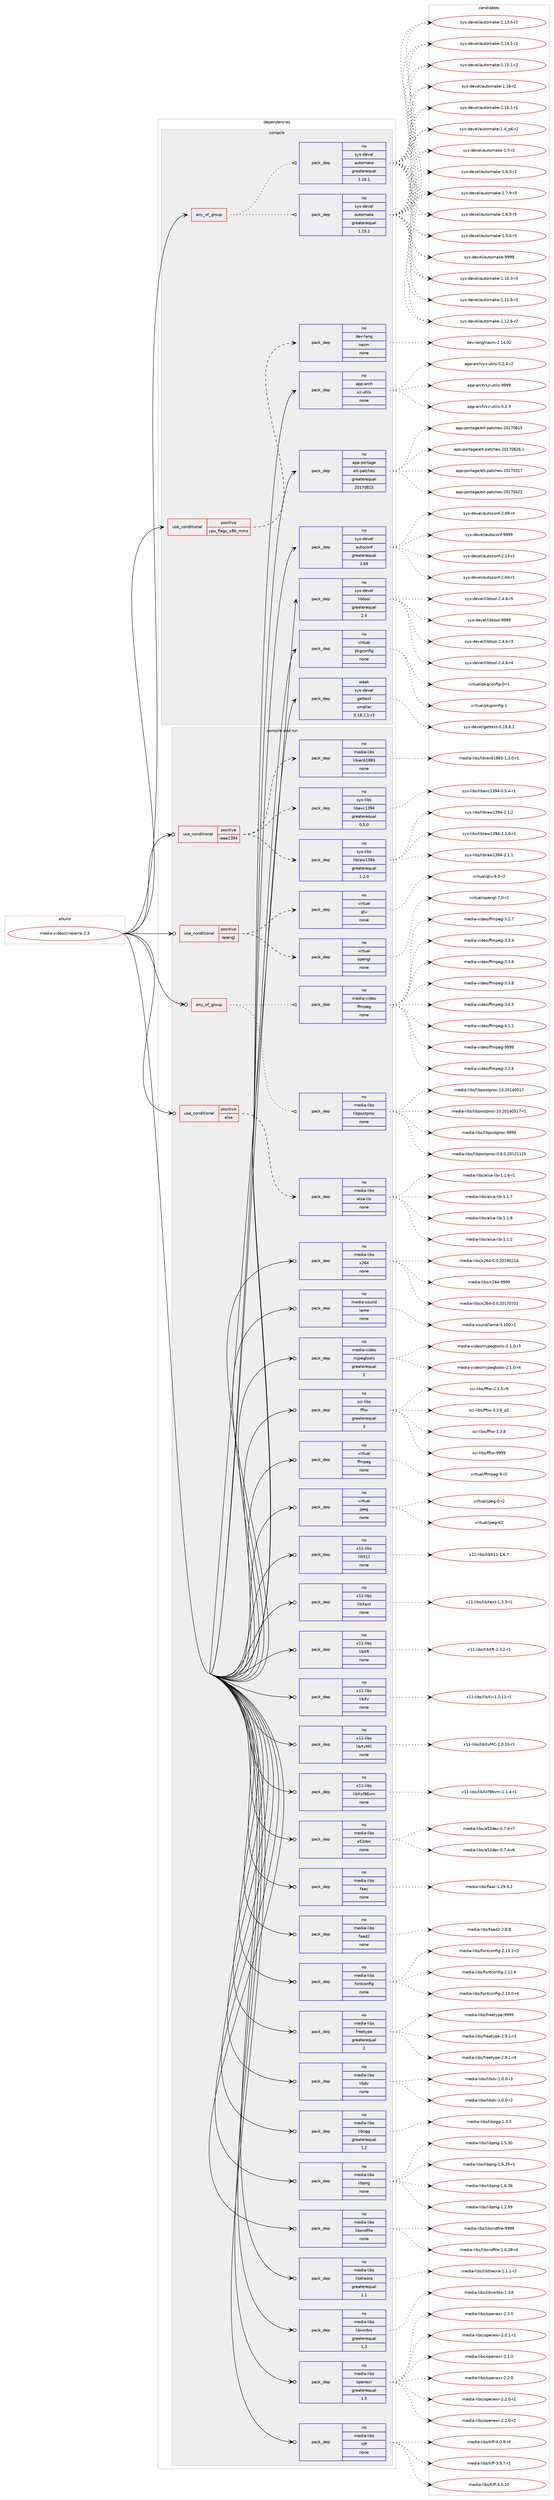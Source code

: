 digraph prolog {

# *************
# Graph options
# *************

newrank=true;
concentrate=true;
compound=true;
graph [rankdir=LR,fontname=Helvetica,fontsize=10,ranksep=1.5];#, ranksep=2.5, nodesep=0.2];
edge  [arrowhead=vee];
node  [fontname=Helvetica,fontsize=10];

# **********
# The ebuild
# **********

subgraph cluster_leftcol {
color=gray;
rank=same;
label=<<i>ebuild</i>>;
id [label="media-video/cinelerra-2.3", color=red, width=4, href="../media-video/cinelerra-2.3.svg"];
}

# ****************
# The dependencies
# ****************

subgraph cluster_midcol {
color=gray;
label=<<i>dependencies</i>>;
subgraph cluster_compile {
fillcolor="#eeeeee";
style=filled;
label=<<i>compile</i>>;
subgraph any25634 {
dependency1635213 [label=<<TABLE BORDER="0" CELLBORDER="1" CELLSPACING="0" CELLPADDING="4"><TR><TD CELLPADDING="10">any_of_group</TD></TR></TABLE>>, shape=none, color=red];subgraph pack1169386 {
dependency1635214 [label=<<TABLE BORDER="0" CELLBORDER="1" CELLSPACING="0" CELLPADDING="4" WIDTH="220"><TR><TD ROWSPAN="6" CELLPADDING="30">pack_dep</TD></TR><TR><TD WIDTH="110">no</TD></TR><TR><TD>sys-devel</TD></TR><TR><TD>automake</TD></TR><TR><TD>greaterequal</TD></TR><TR><TD>1.16.1</TD></TR></TABLE>>, shape=none, color=blue];
}
dependency1635213:e -> dependency1635214:w [weight=20,style="dotted",arrowhead="oinv"];
subgraph pack1169387 {
dependency1635215 [label=<<TABLE BORDER="0" CELLBORDER="1" CELLSPACING="0" CELLPADDING="4" WIDTH="220"><TR><TD ROWSPAN="6" CELLPADDING="30">pack_dep</TD></TR><TR><TD WIDTH="110">no</TD></TR><TR><TD>sys-devel</TD></TR><TR><TD>automake</TD></TR><TR><TD>greaterequal</TD></TR><TR><TD>1.15.1</TD></TR></TABLE>>, shape=none, color=blue];
}
dependency1635213:e -> dependency1635215:w [weight=20,style="dotted",arrowhead="oinv"];
}
id:e -> dependency1635213:w [weight=20,style="solid",arrowhead="vee"];
subgraph cond439423 {
dependency1635216 [label=<<TABLE BORDER="0" CELLBORDER="1" CELLSPACING="0" CELLPADDING="4"><TR><TD ROWSPAN="3" CELLPADDING="10">use_conditional</TD></TR><TR><TD>positive</TD></TR><TR><TD>cpu_flags_x86_mmx</TD></TR></TABLE>>, shape=none, color=red];
subgraph pack1169388 {
dependency1635217 [label=<<TABLE BORDER="0" CELLBORDER="1" CELLSPACING="0" CELLPADDING="4" WIDTH="220"><TR><TD ROWSPAN="6" CELLPADDING="30">pack_dep</TD></TR><TR><TD WIDTH="110">no</TD></TR><TR><TD>dev-lang</TD></TR><TR><TD>nasm</TD></TR><TR><TD>none</TD></TR><TR><TD></TD></TR></TABLE>>, shape=none, color=blue];
}
dependency1635216:e -> dependency1635217:w [weight=20,style="dashed",arrowhead="vee"];
}
id:e -> dependency1635216:w [weight=20,style="solid",arrowhead="vee"];
subgraph pack1169389 {
dependency1635218 [label=<<TABLE BORDER="0" CELLBORDER="1" CELLSPACING="0" CELLPADDING="4" WIDTH="220"><TR><TD ROWSPAN="6" CELLPADDING="30">pack_dep</TD></TR><TR><TD WIDTH="110">no</TD></TR><TR><TD>app-arch</TD></TR><TR><TD>xz-utils</TD></TR><TR><TD>none</TD></TR><TR><TD></TD></TR></TABLE>>, shape=none, color=blue];
}
id:e -> dependency1635218:w [weight=20,style="solid",arrowhead="vee"];
subgraph pack1169390 {
dependency1635219 [label=<<TABLE BORDER="0" CELLBORDER="1" CELLSPACING="0" CELLPADDING="4" WIDTH="220"><TR><TD ROWSPAN="6" CELLPADDING="30">pack_dep</TD></TR><TR><TD WIDTH="110">no</TD></TR><TR><TD>app-portage</TD></TR><TR><TD>elt-patches</TD></TR><TR><TD>greaterequal</TD></TR><TR><TD>20170815</TD></TR></TABLE>>, shape=none, color=blue];
}
id:e -> dependency1635219:w [weight=20,style="solid",arrowhead="vee"];
subgraph pack1169391 {
dependency1635220 [label=<<TABLE BORDER="0" CELLBORDER="1" CELLSPACING="0" CELLPADDING="4" WIDTH="220"><TR><TD ROWSPAN="6" CELLPADDING="30">pack_dep</TD></TR><TR><TD WIDTH="110">no</TD></TR><TR><TD>sys-devel</TD></TR><TR><TD>autoconf</TD></TR><TR><TD>greaterequal</TD></TR><TR><TD>2.69</TD></TR></TABLE>>, shape=none, color=blue];
}
id:e -> dependency1635220:w [weight=20,style="solid",arrowhead="vee"];
subgraph pack1169392 {
dependency1635221 [label=<<TABLE BORDER="0" CELLBORDER="1" CELLSPACING="0" CELLPADDING="4" WIDTH="220"><TR><TD ROWSPAN="6" CELLPADDING="30">pack_dep</TD></TR><TR><TD WIDTH="110">no</TD></TR><TR><TD>sys-devel</TD></TR><TR><TD>libtool</TD></TR><TR><TD>greaterequal</TD></TR><TR><TD>2.4</TD></TR></TABLE>>, shape=none, color=blue];
}
id:e -> dependency1635221:w [weight=20,style="solid",arrowhead="vee"];
subgraph pack1169393 {
dependency1635222 [label=<<TABLE BORDER="0" CELLBORDER="1" CELLSPACING="0" CELLPADDING="4" WIDTH="220"><TR><TD ROWSPAN="6" CELLPADDING="30">pack_dep</TD></TR><TR><TD WIDTH="110">no</TD></TR><TR><TD>virtual</TD></TR><TR><TD>pkgconfig</TD></TR><TR><TD>none</TD></TR><TR><TD></TD></TR></TABLE>>, shape=none, color=blue];
}
id:e -> dependency1635222:w [weight=20,style="solid",arrowhead="vee"];
subgraph pack1169394 {
dependency1635223 [label=<<TABLE BORDER="0" CELLBORDER="1" CELLSPACING="0" CELLPADDING="4" WIDTH="220"><TR><TD ROWSPAN="6" CELLPADDING="30">pack_dep</TD></TR><TR><TD WIDTH="110">weak</TD></TR><TR><TD>sys-devel</TD></TR><TR><TD>gettext</TD></TR><TR><TD>smaller</TD></TR><TR><TD>0.18.1.1-r3</TD></TR></TABLE>>, shape=none, color=blue];
}
id:e -> dependency1635223:w [weight=20,style="solid",arrowhead="vee"];
}
subgraph cluster_compileandrun {
fillcolor="#eeeeee";
style=filled;
label=<<i>compile and run</i>>;
subgraph any25635 {
dependency1635224 [label=<<TABLE BORDER="0" CELLBORDER="1" CELLSPACING="0" CELLPADDING="4"><TR><TD CELLPADDING="10">any_of_group</TD></TR></TABLE>>, shape=none, color=red];subgraph pack1169395 {
dependency1635225 [label=<<TABLE BORDER="0" CELLBORDER="1" CELLSPACING="0" CELLPADDING="4" WIDTH="220"><TR><TD ROWSPAN="6" CELLPADDING="30">pack_dep</TD></TR><TR><TD WIDTH="110">no</TD></TR><TR><TD>media-video</TD></TR><TR><TD>ffmpeg</TD></TR><TR><TD>none</TD></TR><TR><TD></TD></TR></TABLE>>, shape=none, color=blue];
}
dependency1635224:e -> dependency1635225:w [weight=20,style="dotted",arrowhead="oinv"];
subgraph pack1169396 {
dependency1635226 [label=<<TABLE BORDER="0" CELLBORDER="1" CELLSPACING="0" CELLPADDING="4" WIDTH="220"><TR><TD ROWSPAN="6" CELLPADDING="30">pack_dep</TD></TR><TR><TD WIDTH="110">no</TD></TR><TR><TD>media-libs</TD></TR><TR><TD>libpostproc</TD></TR><TR><TD>none</TD></TR><TR><TD></TD></TR></TABLE>>, shape=none, color=blue];
}
dependency1635224:e -> dependency1635226:w [weight=20,style="dotted",arrowhead="oinv"];
}
id:e -> dependency1635224:w [weight=20,style="solid",arrowhead="odotvee"];
subgraph cond439424 {
dependency1635227 [label=<<TABLE BORDER="0" CELLBORDER="1" CELLSPACING="0" CELLPADDING="4"><TR><TD ROWSPAN="3" CELLPADDING="10">use_conditional</TD></TR><TR><TD>positive</TD></TR><TR><TD>alsa</TD></TR></TABLE>>, shape=none, color=red];
subgraph pack1169397 {
dependency1635228 [label=<<TABLE BORDER="0" CELLBORDER="1" CELLSPACING="0" CELLPADDING="4" WIDTH="220"><TR><TD ROWSPAN="6" CELLPADDING="30">pack_dep</TD></TR><TR><TD WIDTH="110">no</TD></TR><TR><TD>media-libs</TD></TR><TR><TD>alsa-lib</TD></TR><TR><TD>none</TD></TR><TR><TD></TD></TR></TABLE>>, shape=none, color=blue];
}
dependency1635227:e -> dependency1635228:w [weight=20,style="dashed",arrowhead="vee"];
}
id:e -> dependency1635227:w [weight=20,style="solid",arrowhead="odotvee"];
subgraph cond439425 {
dependency1635229 [label=<<TABLE BORDER="0" CELLBORDER="1" CELLSPACING="0" CELLPADDING="4"><TR><TD ROWSPAN="3" CELLPADDING="10">use_conditional</TD></TR><TR><TD>positive</TD></TR><TR><TD>ieee1394</TD></TR></TABLE>>, shape=none, color=red];
subgraph pack1169398 {
dependency1635230 [label=<<TABLE BORDER="0" CELLBORDER="1" CELLSPACING="0" CELLPADDING="4" WIDTH="220"><TR><TD ROWSPAN="6" CELLPADDING="30">pack_dep</TD></TR><TR><TD WIDTH="110">no</TD></TR><TR><TD>media-libs</TD></TR><TR><TD>libiec61883</TD></TR><TR><TD>none</TD></TR><TR><TD></TD></TR></TABLE>>, shape=none, color=blue];
}
dependency1635229:e -> dependency1635230:w [weight=20,style="dashed",arrowhead="vee"];
subgraph pack1169399 {
dependency1635231 [label=<<TABLE BORDER="0" CELLBORDER="1" CELLSPACING="0" CELLPADDING="4" WIDTH="220"><TR><TD ROWSPAN="6" CELLPADDING="30">pack_dep</TD></TR><TR><TD WIDTH="110">no</TD></TR><TR><TD>sys-libs</TD></TR><TR><TD>libraw1394</TD></TR><TR><TD>greaterequal</TD></TR><TR><TD>1.2.0</TD></TR></TABLE>>, shape=none, color=blue];
}
dependency1635229:e -> dependency1635231:w [weight=20,style="dashed",arrowhead="vee"];
subgraph pack1169400 {
dependency1635232 [label=<<TABLE BORDER="0" CELLBORDER="1" CELLSPACING="0" CELLPADDING="4" WIDTH="220"><TR><TD ROWSPAN="6" CELLPADDING="30">pack_dep</TD></TR><TR><TD WIDTH="110">no</TD></TR><TR><TD>sys-libs</TD></TR><TR><TD>libavc1394</TD></TR><TR><TD>greaterequal</TD></TR><TR><TD>0.5.0</TD></TR></TABLE>>, shape=none, color=blue];
}
dependency1635229:e -> dependency1635232:w [weight=20,style="dashed",arrowhead="vee"];
}
id:e -> dependency1635229:w [weight=20,style="solid",arrowhead="odotvee"];
subgraph cond439426 {
dependency1635233 [label=<<TABLE BORDER="0" CELLBORDER="1" CELLSPACING="0" CELLPADDING="4"><TR><TD ROWSPAN="3" CELLPADDING="10">use_conditional</TD></TR><TR><TD>positive</TD></TR><TR><TD>opengl</TD></TR></TABLE>>, shape=none, color=red];
subgraph pack1169401 {
dependency1635234 [label=<<TABLE BORDER="0" CELLBORDER="1" CELLSPACING="0" CELLPADDING="4" WIDTH="220"><TR><TD ROWSPAN="6" CELLPADDING="30">pack_dep</TD></TR><TR><TD WIDTH="110">no</TD></TR><TR><TD>virtual</TD></TR><TR><TD>glu</TD></TR><TR><TD>none</TD></TR><TR><TD></TD></TR></TABLE>>, shape=none, color=blue];
}
dependency1635233:e -> dependency1635234:w [weight=20,style="dashed",arrowhead="vee"];
subgraph pack1169402 {
dependency1635235 [label=<<TABLE BORDER="0" CELLBORDER="1" CELLSPACING="0" CELLPADDING="4" WIDTH="220"><TR><TD ROWSPAN="6" CELLPADDING="30">pack_dep</TD></TR><TR><TD WIDTH="110">no</TD></TR><TR><TD>virtual</TD></TR><TR><TD>opengl</TD></TR><TR><TD>none</TD></TR><TR><TD></TD></TR></TABLE>>, shape=none, color=blue];
}
dependency1635233:e -> dependency1635235:w [weight=20,style="dashed",arrowhead="vee"];
}
id:e -> dependency1635233:w [weight=20,style="solid",arrowhead="odotvee"];
subgraph pack1169403 {
dependency1635236 [label=<<TABLE BORDER="0" CELLBORDER="1" CELLSPACING="0" CELLPADDING="4" WIDTH="220"><TR><TD ROWSPAN="6" CELLPADDING="30">pack_dep</TD></TR><TR><TD WIDTH="110">no</TD></TR><TR><TD>media-libs</TD></TR><TR><TD>a52dec</TD></TR><TR><TD>none</TD></TR><TR><TD></TD></TR></TABLE>>, shape=none, color=blue];
}
id:e -> dependency1635236:w [weight=20,style="solid",arrowhead="odotvee"];
subgraph pack1169404 {
dependency1635237 [label=<<TABLE BORDER="0" CELLBORDER="1" CELLSPACING="0" CELLPADDING="4" WIDTH="220"><TR><TD ROWSPAN="6" CELLPADDING="30">pack_dep</TD></TR><TR><TD WIDTH="110">no</TD></TR><TR><TD>media-libs</TD></TR><TR><TD>faac</TD></TR><TR><TD>none</TD></TR><TR><TD></TD></TR></TABLE>>, shape=none, color=blue];
}
id:e -> dependency1635237:w [weight=20,style="solid",arrowhead="odotvee"];
subgraph pack1169405 {
dependency1635238 [label=<<TABLE BORDER="0" CELLBORDER="1" CELLSPACING="0" CELLPADDING="4" WIDTH="220"><TR><TD ROWSPAN="6" CELLPADDING="30">pack_dep</TD></TR><TR><TD WIDTH="110">no</TD></TR><TR><TD>media-libs</TD></TR><TR><TD>faad2</TD></TR><TR><TD>none</TD></TR><TR><TD></TD></TR></TABLE>>, shape=none, color=blue];
}
id:e -> dependency1635238:w [weight=20,style="solid",arrowhead="odotvee"];
subgraph pack1169406 {
dependency1635239 [label=<<TABLE BORDER="0" CELLBORDER="1" CELLSPACING="0" CELLPADDING="4" WIDTH="220"><TR><TD ROWSPAN="6" CELLPADDING="30">pack_dep</TD></TR><TR><TD WIDTH="110">no</TD></TR><TR><TD>media-libs</TD></TR><TR><TD>fontconfig</TD></TR><TR><TD>none</TD></TR><TR><TD></TD></TR></TABLE>>, shape=none, color=blue];
}
id:e -> dependency1635239:w [weight=20,style="solid",arrowhead="odotvee"];
subgraph pack1169407 {
dependency1635240 [label=<<TABLE BORDER="0" CELLBORDER="1" CELLSPACING="0" CELLPADDING="4" WIDTH="220"><TR><TD ROWSPAN="6" CELLPADDING="30">pack_dep</TD></TR><TR><TD WIDTH="110">no</TD></TR><TR><TD>media-libs</TD></TR><TR><TD>freetype</TD></TR><TR><TD>greaterequal</TD></TR><TR><TD>2</TD></TR></TABLE>>, shape=none, color=blue];
}
id:e -> dependency1635240:w [weight=20,style="solid",arrowhead="odotvee"];
subgraph pack1169408 {
dependency1635241 [label=<<TABLE BORDER="0" CELLBORDER="1" CELLSPACING="0" CELLPADDING="4" WIDTH="220"><TR><TD ROWSPAN="6" CELLPADDING="30">pack_dep</TD></TR><TR><TD WIDTH="110">no</TD></TR><TR><TD>media-libs</TD></TR><TR><TD>libdv</TD></TR><TR><TD>none</TD></TR><TR><TD></TD></TR></TABLE>>, shape=none, color=blue];
}
id:e -> dependency1635241:w [weight=20,style="solid",arrowhead="odotvee"];
subgraph pack1169409 {
dependency1635242 [label=<<TABLE BORDER="0" CELLBORDER="1" CELLSPACING="0" CELLPADDING="4" WIDTH="220"><TR><TD ROWSPAN="6" CELLPADDING="30">pack_dep</TD></TR><TR><TD WIDTH="110">no</TD></TR><TR><TD>media-libs</TD></TR><TR><TD>libogg</TD></TR><TR><TD>greaterequal</TD></TR><TR><TD>1.2</TD></TR></TABLE>>, shape=none, color=blue];
}
id:e -> dependency1635242:w [weight=20,style="solid",arrowhead="odotvee"];
subgraph pack1169410 {
dependency1635243 [label=<<TABLE BORDER="0" CELLBORDER="1" CELLSPACING="0" CELLPADDING="4" WIDTH="220"><TR><TD ROWSPAN="6" CELLPADDING="30">pack_dep</TD></TR><TR><TD WIDTH="110">no</TD></TR><TR><TD>media-libs</TD></TR><TR><TD>libpng</TD></TR><TR><TD>none</TD></TR><TR><TD></TD></TR></TABLE>>, shape=none, color=blue];
}
id:e -> dependency1635243:w [weight=20,style="solid",arrowhead="odotvee"];
subgraph pack1169411 {
dependency1635244 [label=<<TABLE BORDER="0" CELLBORDER="1" CELLSPACING="0" CELLPADDING="4" WIDTH="220"><TR><TD ROWSPAN="6" CELLPADDING="30">pack_dep</TD></TR><TR><TD WIDTH="110">no</TD></TR><TR><TD>media-libs</TD></TR><TR><TD>libsndfile</TD></TR><TR><TD>none</TD></TR><TR><TD></TD></TR></TABLE>>, shape=none, color=blue];
}
id:e -> dependency1635244:w [weight=20,style="solid",arrowhead="odotvee"];
subgraph pack1169412 {
dependency1635245 [label=<<TABLE BORDER="0" CELLBORDER="1" CELLSPACING="0" CELLPADDING="4" WIDTH="220"><TR><TD ROWSPAN="6" CELLPADDING="30">pack_dep</TD></TR><TR><TD WIDTH="110">no</TD></TR><TR><TD>media-libs</TD></TR><TR><TD>libtheora</TD></TR><TR><TD>greaterequal</TD></TR><TR><TD>1.1</TD></TR></TABLE>>, shape=none, color=blue];
}
id:e -> dependency1635245:w [weight=20,style="solid",arrowhead="odotvee"];
subgraph pack1169413 {
dependency1635246 [label=<<TABLE BORDER="0" CELLBORDER="1" CELLSPACING="0" CELLPADDING="4" WIDTH="220"><TR><TD ROWSPAN="6" CELLPADDING="30">pack_dep</TD></TR><TR><TD WIDTH="110">no</TD></TR><TR><TD>media-libs</TD></TR><TR><TD>libvorbis</TD></TR><TR><TD>greaterequal</TD></TR><TR><TD>1.3</TD></TR></TABLE>>, shape=none, color=blue];
}
id:e -> dependency1635246:w [weight=20,style="solid",arrowhead="odotvee"];
subgraph pack1169414 {
dependency1635247 [label=<<TABLE BORDER="0" CELLBORDER="1" CELLSPACING="0" CELLPADDING="4" WIDTH="220"><TR><TD ROWSPAN="6" CELLPADDING="30">pack_dep</TD></TR><TR><TD WIDTH="110">no</TD></TR><TR><TD>media-libs</TD></TR><TR><TD>openexr</TD></TR><TR><TD>greaterequal</TD></TR><TR><TD>1.5</TD></TR></TABLE>>, shape=none, color=blue];
}
id:e -> dependency1635247:w [weight=20,style="solid",arrowhead="odotvee"];
subgraph pack1169415 {
dependency1635248 [label=<<TABLE BORDER="0" CELLBORDER="1" CELLSPACING="0" CELLPADDING="4" WIDTH="220"><TR><TD ROWSPAN="6" CELLPADDING="30">pack_dep</TD></TR><TR><TD WIDTH="110">no</TD></TR><TR><TD>media-libs</TD></TR><TR><TD>tiff</TD></TR><TR><TD>none</TD></TR><TR><TD></TD></TR></TABLE>>, shape=none, color=blue];
}
id:e -> dependency1635248:w [weight=20,style="solid",arrowhead="odotvee"];
subgraph pack1169416 {
dependency1635249 [label=<<TABLE BORDER="0" CELLBORDER="1" CELLSPACING="0" CELLPADDING="4" WIDTH="220"><TR><TD ROWSPAN="6" CELLPADDING="30">pack_dep</TD></TR><TR><TD WIDTH="110">no</TD></TR><TR><TD>media-libs</TD></TR><TR><TD>x264</TD></TR><TR><TD>none</TD></TR><TR><TD></TD></TR></TABLE>>, shape=none, color=blue];
}
id:e -> dependency1635249:w [weight=20,style="solid",arrowhead="odotvee"];
subgraph pack1169417 {
dependency1635250 [label=<<TABLE BORDER="0" CELLBORDER="1" CELLSPACING="0" CELLPADDING="4" WIDTH="220"><TR><TD ROWSPAN="6" CELLPADDING="30">pack_dep</TD></TR><TR><TD WIDTH="110">no</TD></TR><TR><TD>media-sound</TD></TR><TR><TD>lame</TD></TR><TR><TD>none</TD></TR><TR><TD></TD></TR></TABLE>>, shape=none, color=blue];
}
id:e -> dependency1635250:w [weight=20,style="solid",arrowhead="odotvee"];
subgraph pack1169418 {
dependency1635251 [label=<<TABLE BORDER="0" CELLBORDER="1" CELLSPACING="0" CELLPADDING="4" WIDTH="220"><TR><TD ROWSPAN="6" CELLPADDING="30">pack_dep</TD></TR><TR><TD WIDTH="110">no</TD></TR><TR><TD>media-video</TD></TR><TR><TD>mjpegtools</TD></TR><TR><TD>greaterequal</TD></TR><TR><TD>2</TD></TR></TABLE>>, shape=none, color=blue];
}
id:e -> dependency1635251:w [weight=20,style="solid",arrowhead="odotvee"];
subgraph pack1169419 {
dependency1635252 [label=<<TABLE BORDER="0" CELLBORDER="1" CELLSPACING="0" CELLPADDING="4" WIDTH="220"><TR><TD ROWSPAN="6" CELLPADDING="30">pack_dep</TD></TR><TR><TD WIDTH="110">no</TD></TR><TR><TD>sci-libs</TD></TR><TR><TD>fftw</TD></TR><TR><TD>greaterequal</TD></TR><TR><TD>3</TD></TR></TABLE>>, shape=none, color=blue];
}
id:e -> dependency1635252:w [weight=20,style="solid",arrowhead="odotvee"];
subgraph pack1169420 {
dependency1635253 [label=<<TABLE BORDER="0" CELLBORDER="1" CELLSPACING="0" CELLPADDING="4" WIDTH="220"><TR><TD ROWSPAN="6" CELLPADDING="30">pack_dep</TD></TR><TR><TD WIDTH="110">no</TD></TR><TR><TD>virtual</TD></TR><TR><TD>ffmpeg</TD></TR><TR><TD>none</TD></TR><TR><TD></TD></TR></TABLE>>, shape=none, color=blue];
}
id:e -> dependency1635253:w [weight=20,style="solid",arrowhead="odotvee"];
subgraph pack1169421 {
dependency1635254 [label=<<TABLE BORDER="0" CELLBORDER="1" CELLSPACING="0" CELLPADDING="4" WIDTH="220"><TR><TD ROWSPAN="6" CELLPADDING="30">pack_dep</TD></TR><TR><TD WIDTH="110">no</TD></TR><TR><TD>virtual</TD></TR><TR><TD>jpeg</TD></TR><TR><TD>none</TD></TR><TR><TD></TD></TR></TABLE>>, shape=none, color=blue];
}
id:e -> dependency1635254:w [weight=20,style="solid",arrowhead="odotvee"];
subgraph pack1169422 {
dependency1635255 [label=<<TABLE BORDER="0" CELLBORDER="1" CELLSPACING="0" CELLPADDING="4" WIDTH="220"><TR><TD ROWSPAN="6" CELLPADDING="30">pack_dep</TD></TR><TR><TD WIDTH="110">no</TD></TR><TR><TD>x11-libs</TD></TR><TR><TD>libX11</TD></TR><TR><TD>none</TD></TR><TR><TD></TD></TR></TABLE>>, shape=none, color=blue];
}
id:e -> dependency1635255:w [weight=20,style="solid",arrowhead="odotvee"];
subgraph pack1169423 {
dependency1635256 [label=<<TABLE BORDER="0" CELLBORDER="1" CELLSPACING="0" CELLPADDING="4" WIDTH="220"><TR><TD ROWSPAN="6" CELLPADDING="30">pack_dep</TD></TR><TR><TD WIDTH="110">no</TD></TR><TR><TD>x11-libs</TD></TR><TR><TD>libXext</TD></TR><TR><TD>none</TD></TR><TR><TD></TD></TR></TABLE>>, shape=none, color=blue];
}
id:e -> dependency1635256:w [weight=20,style="solid",arrowhead="odotvee"];
subgraph pack1169424 {
dependency1635257 [label=<<TABLE BORDER="0" CELLBORDER="1" CELLSPACING="0" CELLPADDING="4" WIDTH="220"><TR><TD ROWSPAN="6" CELLPADDING="30">pack_dep</TD></TR><TR><TD WIDTH="110">no</TD></TR><TR><TD>x11-libs</TD></TR><TR><TD>libXft</TD></TR><TR><TD>none</TD></TR><TR><TD></TD></TR></TABLE>>, shape=none, color=blue];
}
id:e -> dependency1635257:w [weight=20,style="solid",arrowhead="odotvee"];
subgraph pack1169425 {
dependency1635258 [label=<<TABLE BORDER="0" CELLBORDER="1" CELLSPACING="0" CELLPADDING="4" WIDTH="220"><TR><TD ROWSPAN="6" CELLPADDING="30">pack_dep</TD></TR><TR><TD WIDTH="110">no</TD></TR><TR><TD>x11-libs</TD></TR><TR><TD>libXv</TD></TR><TR><TD>none</TD></TR><TR><TD></TD></TR></TABLE>>, shape=none, color=blue];
}
id:e -> dependency1635258:w [weight=20,style="solid",arrowhead="odotvee"];
subgraph pack1169426 {
dependency1635259 [label=<<TABLE BORDER="0" CELLBORDER="1" CELLSPACING="0" CELLPADDING="4" WIDTH="220"><TR><TD ROWSPAN="6" CELLPADDING="30">pack_dep</TD></TR><TR><TD WIDTH="110">no</TD></TR><TR><TD>x11-libs</TD></TR><TR><TD>libXvMC</TD></TR><TR><TD>none</TD></TR><TR><TD></TD></TR></TABLE>>, shape=none, color=blue];
}
id:e -> dependency1635259:w [weight=20,style="solid",arrowhead="odotvee"];
subgraph pack1169427 {
dependency1635260 [label=<<TABLE BORDER="0" CELLBORDER="1" CELLSPACING="0" CELLPADDING="4" WIDTH="220"><TR><TD ROWSPAN="6" CELLPADDING="30">pack_dep</TD></TR><TR><TD WIDTH="110">no</TD></TR><TR><TD>x11-libs</TD></TR><TR><TD>libXxf86vm</TD></TR><TR><TD>none</TD></TR><TR><TD></TD></TR></TABLE>>, shape=none, color=blue];
}
id:e -> dependency1635260:w [weight=20,style="solid",arrowhead="odotvee"];
}
subgraph cluster_run {
fillcolor="#eeeeee";
style=filled;
label=<<i>run</i>>;
}
}

# **************
# The candidates
# **************

subgraph cluster_choices {
rank=same;
color=gray;
label=<<i>candidates</i>>;

subgraph choice1169386 {
color=black;
nodesep=1;
choice11512111545100101118101108479711711611110997107101454946494846514511451 [label="sys-devel/automake-1.10.3-r3", color=red, width=4,href="../sys-devel/automake-1.10.3-r3.svg"];
choice11512111545100101118101108479711711611110997107101454946494946544511451 [label="sys-devel/automake-1.11.6-r3", color=red, width=4,href="../sys-devel/automake-1.11.6-r3.svg"];
choice11512111545100101118101108479711711611110997107101454946495046544511450 [label="sys-devel/automake-1.12.6-r2", color=red, width=4,href="../sys-devel/automake-1.12.6-r2.svg"];
choice11512111545100101118101108479711711611110997107101454946495146524511450 [label="sys-devel/automake-1.13.4-r2", color=red, width=4,href="../sys-devel/automake-1.13.4-r2.svg"];
choice11512111545100101118101108479711711611110997107101454946495246494511450 [label="sys-devel/automake-1.14.1-r2", color=red, width=4,href="../sys-devel/automake-1.14.1-r2.svg"];
choice11512111545100101118101108479711711611110997107101454946495346494511450 [label="sys-devel/automake-1.15.1-r2", color=red, width=4,href="../sys-devel/automake-1.15.1-r2.svg"];
choice1151211154510010111810110847971171161111099710710145494649544511450 [label="sys-devel/automake-1.16-r2", color=red, width=4,href="../sys-devel/automake-1.16-r2.svg"];
choice11512111545100101118101108479711711611110997107101454946495446494511449 [label="sys-devel/automake-1.16.1-r1", color=red, width=4,href="../sys-devel/automake-1.16.1-r1.svg"];
choice115121115451001011181011084797117116111109971071014549465295112544511450 [label="sys-devel/automake-1.4_p6-r2", color=red, width=4,href="../sys-devel/automake-1.4_p6-r2.svg"];
choice11512111545100101118101108479711711611110997107101454946534511450 [label="sys-devel/automake-1.5-r2", color=red, width=4,href="../sys-devel/automake-1.5-r2.svg"];
choice115121115451001011181011084797117116111109971071014549465446514511450 [label="sys-devel/automake-1.6.3-r2", color=red, width=4,href="../sys-devel/automake-1.6.3-r2.svg"];
choice115121115451001011181011084797117116111109971071014549465546574511451 [label="sys-devel/automake-1.7.9-r3", color=red, width=4,href="../sys-devel/automake-1.7.9-r3.svg"];
choice115121115451001011181011084797117116111109971071014549465646534511453 [label="sys-devel/automake-1.8.5-r5", color=red, width=4,href="../sys-devel/automake-1.8.5-r5.svg"];
choice115121115451001011181011084797117116111109971071014549465746544511453 [label="sys-devel/automake-1.9.6-r5", color=red, width=4,href="../sys-devel/automake-1.9.6-r5.svg"];
choice115121115451001011181011084797117116111109971071014557575757 [label="sys-devel/automake-9999", color=red, width=4,href="../sys-devel/automake-9999.svg"];
dependency1635214:e -> choice11512111545100101118101108479711711611110997107101454946494846514511451:w [style=dotted,weight="100"];
dependency1635214:e -> choice11512111545100101118101108479711711611110997107101454946494946544511451:w [style=dotted,weight="100"];
dependency1635214:e -> choice11512111545100101118101108479711711611110997107101454946495046544511450:w [style=dotted,weight="100"];
dependency1635214:e -> choice11512111545100101118101108479711711611110997107101454946495146524511450:w [style=dotted,weight="100"];
dependency1635214:e -> choice11512111545100101118101108479711711611110997107101454946495246494511450:w [style=dotted,weight="100"];
dependency1635214:e -> choice11512111545100101118101108479711711611110997107101454946495346494511450:w [style=dotted,weight="100"];
dependency1635214:e -> choice1151211154510010111810110847971171161111099710710145494649544511450:w [style=dotted,weight="100"];
dependency1635214:e -> choice11512111545100101118101108479711711611110997107101454946495446494511449:w [style=dotted,weight="100"];
dependency1635214:e -> choice115121115451001011181011084797117116111109971071014549465295112544511450:w [style=dotted,weight="100"];
dependency1635214:e -> choice11512111545100101118101108479711711611110997107101454946534511450:w [style=dotted,weight="100"];
dependency1635214:e -> choice115121115451001011181011084797117116111109971071014549465446514511450:w [style=dotted,weight="100"];
dependency1635214:e -> choice115121115451001011181011084797117116111109971071014549465546574511451:w [style=dotted,weight="100"];
dependency1635214:e -> choice115121115451001011181011084797117116111109971071014549465646534511453:w [style=dotted,weight="100"];
dependency1635214:e -> choice115121115451001011181011084797117116111109971071014549465746544511453:w [style=dotted,weight="100"];
dependency1635214:e -> choice115121115451001011181011084797117116111109971071014557575757:w [style=dotted,weight="100"];
}
subgraph choice1169387 {
color=black;
nodesep=1;
choice11512111545100101118101108479711711611110997107101454946494846514511451 [label="sys-devel/automake-1.10.3-r3", color=red, width=4,href="../sys-devel/automake-1.10.3-r3.svg"];
choice11512111545100101118101108479711711611110997107101454946494946544511451 [label="sys-devel/automake-1.11.6-r3", color=red, width=4,href="../sys-devel/automake-1.11.6-r3.svg"];
choice11512111545100101118101108479711711611110997107101454946495046544511450 [label="sys-devel/automake-1.12.6-r2", color=red, width=4,href="../sys-devel/automake-1.12.6-r2.svg"];
choice11512111545100101118101108479711711611110997107101454946495146524511450 [label="sys-devel/automake-1.13.4-r2", color=red, width=4,href="../sys-devel/automake-1.13.4-r2.svg"];
choice11512111545100101118101108479711711611110997107101454946495246494511450 [label="sys-devel/automake-1.14.1-r2", color=red, width=4,href="../sys-devel/automake-1.14.1-r2.svg"];
choice11512111545100101118101108479711711611110997107101454946495346494511450 [label="sys-devel/automake-1.15.1-r2", color=red, width=4,href="../sys-devel/automake-1.15.1-r2.svg"];
choice1151211154510010111810110847971171161111099710710145494649544511450 [label="sys-devel/automake-1.16-r2", color=red, width=4,href="../sys-devel/automake-1.16-r2.svg"];
choice11512111545100101118101108479711711611110997107101454946495446494511449 [label="sys-devel/automake-1.16.1-r1", color=red, width=4,href="../sys-devel/automake-1.16.1-r1.svg"];
choice115121115451001011181011084797117116111109971071014549465295112544511450 [label="sys-devel/automake-1.4_p6-r2", color=red, width=4,href="../sys-devel/automake-1.4_p6-r2.svg"];
choice11512111545100101118101108479711711611110997107101454946534511450 [label="sys-devel/automake-1.5-r2", color=red, width=4,href="../sys-devel/automake-1.5-r2.svg"];
choice115121115451001011181011084797117116111109971071014549465446514511450 [label="sys-devel/automake-1.6.3-r2", color=red, width=4,href="../sys-devel/automake-1.6.3-r2.svg"];
choice115121115451001011181011084797117116111109971071014549465546574511451 [label="sys-devel/automake-1.7.9-r3", color=red, width=4,href="../sys-devel/automake-1.7.9-r3.svg"];
choice115121115451001011181011084797117116111109971071014549465646534511453 [label="sys-devel/automake-1.8.5-r5", color=red, width=4,href="../sys-devel/automake-1.8.5-r5.svg"];
choice115121115451001011181011084797117116111109971071014549465746544511453 [label="sys-devel/automake-1.9.6-r5", color=red, width=4,href="../sys-devel/automake-1.9.6-r5.svg"];
choice115121115451001011181011084797117116111109971071014557575757 [label="sys-devel/automake-9999", color=red, width=4,href="../sys-devel/automake-9999.svg"];
dependency1635215:e -> choice11512111545100101118101108479711711611110997107101454946494846514511451:w [style=dotted,weight="100"];
dependency1635215:e -> choice11512111545100101118101108479711711611110997107101454946494946544511451:w [style=dotted,weight="100"];
dependency1635215:e -> choice11512111545100101118101108479711711611110997107101454946495046544511450:w [style=dotted,weight="100"];
dependency1635215:e -> choice11512111545100101118101108479711711611110997107101454946495146524511450:w [style=dotted,weight="100"];
dependency1635215:e -> choice11512111545100101118101108479711711611110997107101454946495246494511450:w [style=dotted,weight="100"];
dependency1635215:e -> choice11512111545100101118101108479711711611110997107101454946495346494511450:w [style=dotted,weight="100"];
dependency1635215:e -> choice1151211154510010111810110847971171161111099710710145494649544511450:w [style=dotted,weight="100"];
dependency1635215:e -> choice11512111545100101118101108479711711611110997107101454946495446494511449:w [style=dotted,weight="100"];
dependency1635215:e -> choice115121115451001011181011084797117116111109971071014549465295112544511450:w [style=dotted,weight="100"];
dependency1635215:e -> choice11512111545100101118101108479711711611110997107101454946534511450:w [style=dotted,weight="100"];
dependency1635215:e -> choice115121115451001011181011084797117116111109971071014549465446514511450:w [style=dotted,weight="100"];
dependency1635215:e -> choice115121115451001011181011084797117116111109971071014549465546574511451:w [style=dotted,weight="100"];
dependency1635215:e -> choice115121115451001011181011084797117116111109971071014549465646534511453:w [style=dotted,weight="100"];
dependency1635215:e -> choice115121115451001011181011084797117116111109971071014549465746544511453:w [style=dotted,weight="100"];
dependency1635215:e -> choice115121115451001011181011084797117116111109971071014557575757:w [style=dotted,weight="100"];
}
subgraph choice1169388 {
color=black;
nodesep=1;
choice100101118451089711010347110971151094550464952464850 [label="dev-lang/nasm-2.14.02", color=red, width=4,href="../dev-lang/nasm-2.14.02.svg"];
dependency1635217:e -> choice100101118451089711010347110971151094550464952464850:w [style=dotted,weight="100"];
}
subgraph choice1169389 {
color=black;
nodesep=1;
choice971121124597114991044712012245117116105108115455346504651 [label="app-arch/xz-utils-5.2.3", color=red, width=4,href="../app-arch/xz-utils-5.2.3.svg"];
choice9711211245971149910447120122451171161051081154553465046524511450 [label="app-arch/xz-utils-5.2.4-r2", color=red, width=4,href="../app-arch/xz-utils-5.2.4-r2.svg"];
choice9711211245971149910447120122451171161051081154557575757 [label="app-arch/xz-utils-9999", color=red, width=4,href="../app-arch/xz-utils-9999.svg"];
dependency1635218:e -> choice971121124597114991044712012245117116105108115455346504651:w [style=dotted,weight="100"];
dependency1635218:e -> choice9711211245971149910447120122451171161051081154553465046524511450:w [style=dotted,weight="100"];
dependency1635218:e -> choice9711211245971149910447120122451171161051081154557575757:w [style=dotted,weight="100"];
}
subgraph choice1169390 {
color=black;
nodesep=1;
choice97112112451121111141169710310147101108116451129711699104101115455048495548514955 [label="app-portage/elt-patches-20170317", color=red, width=4,href="../app-portage/elt-patches-20170317.svg"];
choice97112112451121111141169710310147101108116451129711699104101115455048495548525050 [label="app-portage/elt-patches-20170422", color=red, width=4,href="../app-portage/elt-patches-20170422.svg"];
choice97112112451121111141169710310147101108116451129711699104101115455048495548564953 [label="app-portage/elt-patches-20170815", color=red, width=4,href="../app-portage/elt-patches-20170815.svg"];
choice971121124511211111411697103101471011081164511297116991041011154550484955485650544649 [label="app-portage/elt-patches-20170826.1", color=red, width=4,href="../app-portage/elt-patches-20170826.1.svg"];
dependency1635219:e -> choice97112112451121111141169710310147101108116451129711699104101115455048495548514955:w [style=dotted,weight="100"];
dependency1635219:e -> choice97112112451121111141169710310147101108116451129711699104101115455048495548525050:w [style=dotted,weight="100"];
dependency1635219:e -> choice97112112451121111141169710310147101108116451129711699104101115455048495548564953:w [style=dotted,weight="100"];
dependency1635219:e -> choice971121124511211111411697103101471011081164511297116991041011154550484955485650544649:w [style=dotted,weight="100"];
}
subgraph choice1169391 {
color=black;
nodesep=1;
choice1151211154510010111810110847971171161119911111010245504649514511449 [label="sys-devel/autoconf-2.13-r1", color=red, width=4,href="../sys-devel/autoconf-2.13-r1.svg"];
choice1151211154510010111810110847971171161119911111010245504654524511449 [label="sys-devel/autoconf-2.64-r1", color=red, width=4,href="../sys-devel/autoconf-2.64-r1.svg"];
choice1151211154510010111810110847971171161119911111010245504654574511452 [label="sys-devel/autoconf-2.69-r4", color=red, width=4,href="../sys-devel/autoconf-2.69-r4.svg"];
choice115121115451001011181011084797117116111991111101024557575757 [label="sys-devel/autoconf-9999", color=red, width=4,href="../sys-devel/autoconf-9999.svg"];
dependency1635220:e -> choice1151211154510010111810110847971171161119911111010245504649514511449:w [style=dotted,weight="100"];
dependency1635220:e -> choice1151211154510010111810110847971171161119911111010245504654524511449:w [style=dotted,weight="100"];
dependency1635220:e -> choice1151211154510010111810110847971171161119911111010245504654574511452:w [style=dotted,weight="100"];
dependency1635220:e -> choice115121115451001011181011084797117116111991111101024557575757:w [style=dotted,weight="100"];
}
subgraph choice1169392 {
color=black;
nodesep=1;
choice1151211154510010111810110847108105981161111111084550465246544511451 [label="sys-devel/libtool-2.4.6-r3", color=red, width=4,href="../sys-devel/libtool-2.4.6-r3.svg"];
choice1151211154510010111810110847108105981161111111084550465246544511452 [label="sys-devel/libtool-2.4.6-r4", color=red, width=4,href="../sys-devel/libtool-2.4.6-r4.svg"];
choice1151211154510010111810110847108105981161111111084550465246544511453 [label="sys-devel/libtool-2.4.6-r5", color=red, width=4,href="../sys-devel/libtool-2.4.6-r5.svg"];
choice1151211154510010111810110847108105981161111111084557575757 [label="sys-devel/libtool-9999", color=red, width=4,href="../sys-devel/libtool-9999.svg"];
dependency1635221:e -> choice1151211154510010111810110847108105981161111111084550465246544511451:w [style=dotted,weight="100"];
dependency1635221:e -> choice1151211154510010111810110847108105981161111111084550465246544511452:w [style=dotted,weight="100"];
dependency1635221:e -> choice1151211154510010111810110847108105981161111111084550465246544511453:w [style=dotted,weight="100"];
dependency1635221:e -> choice1151211154510010111810110847108105981161111111084557575757:w [style=dotted,weight="100"];
}
subgraph choice1169393 {
color=black;
nodesep=1;
choice11810511411611797108471121071039911111010210510345484511449 [label="virtual/pkgconfig-0-r1", color=red, width=4,href="../virtual/pkgconfig-0-r1.svg"];
choice1181051141161179710847112107103991111101021051034549 [label="virtual/pkgconfig-1", color=red, width=4,href="../virtual/pkgconfig-1.svg"];
dependency1635222:e -> choice11810511411611797108471121071039911111010210510345484511449:w [style=dotted,weight="100"];
dependency1635222:e -> choice1181051141161179710847112107103991111101021051034549:w [style=dotted,weight="100"];
}
subgraph choice1169394 {
color=black;
nodesep=1;
choice1151211154510010111810110847103101116116101120116454846495746564649 [label="sys-devel/gettext-0.19.8.1", color=red, width=4,href="../sys-devel/gettext-0.19.8.1.svg"];
dependency1635223:e -> choice1151211154510010111810110847103101116116101120116454846495746564649:w [style=dotted,weight="100"];
}
subgraph choice1169395 {
color=black;
nodesep=1;
choice109101100105974511810510010111147102102109112101103455146504654 [label="media-video/ffmpeg-3.2.6", color=red, width=4,href="../media-video/ffmpeg-3.2.6.svg"];
choice109101100105974511810510010111147102102109112101103455146504655 [label="media-video/ffmpeg-3.2.7", color=red, width=4,href="../media-video/ffmpeg-3.2.7.svg"];
choice109101100105974511810510010111147102102109112101103455146514652 [label="media-video/ffmpeg-3.3.4", color=red, width=4,href="../media-video/ffmpeg-3.3.4.svg"];
choice109101100105974511810510010111147102102109112101103455146514654 [label="media-video/ffmpeg-3.3.6", color=red, width=4,href="../media-video/ffmpeg-3.3.6.svg"];
choice109101100105974511810510010111147102102109112101103455146514656 [label="media-video/ffmpeg-3.3.8", color=red, width=4,href="../media-video/ffmpeg-3.3.8.svg"];
choice109101100105974511810510010111147102102109112101103455146524653 [label="media-video/ffmpeg-3.4.5", color=red, width=4,href="../media-video/ffmpeg-3.4.5.svg"];
choice109101100105974511810510010111147102102109112101103455246494649 [label="media-video/ffmpeg-4.1.1", color=red, width=4,href="../media-video/ffmpeg-4.1.1.svg"];
choice1091011001059745118105100101111471021021091121011034557575757 [label="media-video/ffmpeg-9999", color=red, width=4,href="../media-video/ffmpeg-9999.svg"];
dependency1635225:e -> choice109101100105974511810510010111147102102109112101103455146504654:w [style=dotted,weight="100"];
dependency1635225:e -> choice109101100105974511810510010111147102102109112101103455146504655:w [style=dotted,weight="100"];
dependency1635225:e -> choice109101100105974511810510010111147102102109112101103455146514652:w [style=dotted,weight="100"];
dependency1635225:e -> choice109101100105974511810510010111147102102109112101103455146514654:w [style=dotted,weight="100"];
dependency1635225:e -> choice109101100105974511810510010111147102102109112101103455146514656:w [style=dotted,weight="100"];
dependency1635225:e -> choice109101100105974511810510010111147102102109112101103455146524653:w [style=dotted,weight="100"];
dependency1635225:e -> choice109101100105974511810510010111147102102109112101103455246494649:w [style=dotted,weight="100"];
dependency1635225:e -> choice1091011001059745118105100101111471021021091121011034557575757:w [style=dotted,weight="100"];
}
subgraph choice1169396 {
color=black;
nodesep=1;
choice109101100105974510810598115471081059811211111511611211411199454846564648465048495049495053 [label="media-libs/libpostproc-0.8.0.20121125", color=red, width=4,href="../media-libs/libpostproc-0.8.0.20121125.svg"];
choice109101100105974510810598115471081059811211111511611211411199454948465048495248534955 [label="media-libs/libpostproc-10.20140517", color=red, width=4,href="../media-libs/libpostproc-10.20140517.svg"];
choice1091011001059745108105981154710810598112111115116112114111994549484650484952485349554511449 [label="media-libs/libpostproc-10.20140517-r1", color=red, width=4,href="../media-libs/libpostproc-10.20140517-r1.svg"];
choice1091011001059745108105981154710810598112111115116112114111994557575757 [label="media-libs/libpostproc-9999", color=red, width=4,href="../media-libs/libpostproc-9999.svg"];
dependency1635226:e -> choice109101100105974510810598115471081059811211111511611211411199454846564648465048495049495053:w [style=dotted,weight="100"];
dependency1635226:e -> choice109101100105974510810598115471081059811211111511611211411199454948465048495248534955:w [style=dotted,weight="100"];
dependency1635226:e -> choice1091011001059745108105981154710810598112111115116112114111994549484650484952485349554511449:w [style=dotted,weight="100"];
dependency1635226:e -> choice1091011001059745108105981154710810598112111115116112114111994557575757:w [style=dotted,weight="100"];
}
subgraph choice1169397 {
color=black;
nodesep=1;
choice1091011001059745108105981154797108115974510810598454946494650 [label="media-libs/alsa-lib-1.1.2", color=red, width=4,href="../media-libs/alsa-lib-1.1.2.svg"];
choice10910110010597451081059811547971081159745108105984549464946544511449 [label="media-libs/alsa-lib-1.1.6-r1", color=red, width=4,href="../media-libs/alsa-lib-1.1.6-r1.svg"];
choice1091011001059745108105981154797108115974510810598454946494655 [label="media-libs/alsa-lib-1.1.7", color=red, width=4,href="../media-libs/alsa-lib-1.1.7.svg"];
choice1091011001059745108105981154797108115974510810598454946494656 [label="media-libs/alsa-lib-1.1.8", color=red, width=4,href="../media-libs/alsa-lib-1.1.8.svg"];
dependency1635228:e -> choice1091011001059745108105981154797108115974510810598454946494650:w [style=dotted,weight="100"];
dependency1635228:e -> choice10910110010597451081059811547971081159745108105984549464946544511449:w [style=dotted,weight="100"];
dependency1635228:e -> choice1091011001059745108105981154797108115974510810598454946494655:w [style=dotted,weight="100"];
dependency1635228:e -> choice1091011001059745108105981154797108115974510810598454946494656:w [style=dotted,weight="100"];
}
subgraph choice1169398 {
color=black;
nodesep=1;
choice10910110010597451081059811547108105981051019954495656514549465046484511449 [label="media-libs/libiec61883-1.2.0-r1", color=red, width=4,href="../media-libs/libiec61883-1.2.0-r1.svg"];
dependency1635230:e -> choice10910110010597451081059811547108105981051019954495656514549465046484511449:w [style=dotted,weight="100"];
}
subgraph choice1169399 {
color=black;
nodesep=1;
choice1151211154510810598115471081059811497119495157524550464946484511449 [label="sys-libs/libraw1394-2.1.0-r1", color=red, width=4,href="../sys-libs/libraw1394-2.1.0-r1.svg"];
choice115121115451081059811547108105981149711949515752455046494649 [label="sys-libs/libraw1394-2.1.1", color=red, width=4,href="../sys-libs/libraw1394-2.1.1.svg"];
choice115121115451081059811547108105981149711949515752455046494650 [label="sys-libs/libraw1394-2.1.2", color=red, width=4,href="../sys-libs/libraw1394-2.1.2.svg"];
dependency1635231:e -> choice1151211154510810598115471081059811497119495157524550464946484511449:w [style=dotted,weight="100"];
dependency1635231:e -> choice115121115451081059811547108105981149711949515752455046494649:w [style=dotted,weight="100"];
dependency1635231:e -> choice115121115451081059811547108105981149711949515752455046494650:w [style=dotted,weight="100"];
}
subgraph choice1169400 {
color=black;
nodesep=1;
choice115121115451081059811547108105989711899495157524548465346524511449 [label="sys-libs/libavc1394-0.5.4-r1", color=red, width=4,href="../sys-libs/libavc1394-0.5.4-r1.svg"];
dependency1635232:e -> choice115121115451081059811547108105989711899495157524548465346524511449:w [style=dotted,weight="100"];
}
subgraph choice1169401 {
color=black;
nodesep=1;
choice1181051141161179710847103108117455746484511450 [label="virtual/glu-9.0-r2", color=red, width=4,href="../virtual/glu-9.0-r2.svg"];
dependency1635234:e -> choice1181051141161179710847103108117455746484511450:w [style=dotted,weight="100"];
}
subgraph choice1169402 {
color=black;
nodesep=1;
choice1181051141161179710847111112101110103108455546484511450 [label="virtual/opengl-7.0-r2", color=red, width=4,href="../virtual/opengl-7.0-r2.svg"];
dependency1635235:e -> choice1181051141161179710847111112101110103108455546484511450:w [style=dotted,weight="100"];
}
subgraph choice1169403 {
color=black;
nodesep=1;
choice10910110010597451081059811547975350100101994548465546524511454 [label="media-libs/a52dec-0.7.4-r6", color=red, width=4,href="../media-libs/a52dec-0.7.4-r6.svg"];
choice10910110010597451081059811547975350100101994548465546524511455 [label="media-libs/a52dec-0.7.4-r7", color=red, width=4,href="../media-libs/a52dec-0.7.4-r7.svg"];
dependency1635236:e -> choice10910110010597451081059811547975350100101994548465546524511454:w [style=dotted,weight="100"];
dependency1635236:e -> choice10910110010597451081059811547975350100101994548465546524511455:w [style=dotted,weight="100"];
}
subgraph choice1169404 {
color=black;
nodesep=1;
choice10910110010597451081059811547102979799454946505746574650 [label="media-libs/faac-1.29.9.2", color=red, width=4,href="../media-libs/faac-1.29.9.2.svg"];
dependency1635237:e -> choice10910110010597451081059811547102979799454946505746574650:w [style=dotted,weight="100"];
}
subgraph choice1169405 {
color=black;
nodesep=1;
choice10910110010597451081059811547102979710050455046564656 [label="media-libs/faad2-2.8.8", color=red, width=4,href="../media-libs/faad2-2.8.8.svg"];
dependency1635238:e -> choice10910110010597451081059811547102979710050455046564656:w [style=dotted,weight="100"];
}
subgraph choice1169406 {
color=black;
nodesep=1;
choice109101100105974510810598115471021111101169911111010210510345504649504654 [label="media-libs/fontconfig-2.12.6", color=red, width=4,href="../media-libs/fontconfig-2.12.6.svg"];
choice1091011001059745108105981154710211111011699111110102105103455046495146484511452 [label="media-libs/fontconfig-2.13.0-r4", color=red, width=4,href="../media-libs/fontconfig-2.13.0-r4.svg"];
choice1091011001059745108105981154710211111011699111110102105103455046495146494511450 [label="media-libs/fontconfig-2.13.1-r2", color=red, width=4,href="../media-libs/fontconfig-2.13.1-r2.svg"];
dependency1635239:e -> choice109101100105974510810598115471021111101169911111010210510345504649504654:w [style=dotted,weight="100"];
dependency1635239:e -> choice1091011001059745108105981154710211111011699111110102105103455046495146484511452:w [style=dotted,weight="100"];
dependency1635239:e -> choice1091011001059745108105981154710211111011699111110102105103455046495146494511450:w [style=dotted,weight="100"];
}
subgraph choice1169407 {
color=black;
nodesep=1;
choice109101100105974510810598115471021141011011161211121014550465746494511451 [label="media-libs/freetype-2.9.1-r3", color=red, width=4,href="../media-libs/freetype-2.9.1-r3.svg"];
choice109101100105974510810598115471021141011011161211121014550465746494511452 [label="media-libs/freetype-2.9.1-r4", color=red, width=4,href="../media-libs/freetype-2.9.1-r4.svg"];
choice109101100105974510810598115471021141011011161211121014557575757 [label="media-libs/freetype-9999", color=red, width=4,href="../media-libs/freetype-9999.svg"];
dependency1635240:e -> choice109101100105974510810598115471021141011011161211121014550465746494511451:w [style=dotted,weight="100"];
dependency1635240:e -> choice109101100105974510810598115471021141011011161211121014550465746494511452:w [style=dotted,weight="100"];
dependency1635240:e -> choice109101100105974510810598115471021141011011161211121014557575757:w [style=dotted,weight="100"];
}
subgraph choice1169408 {
color=black;
nodesep=1;
choice10910110010597451081059811547108105981001184549464846484511450 [label="media-libs/libdv-1.0.0-r2", color=red, width=4,href="../media-libs/libdv-1.0.0-r2.svg"];
choice10910110010597451081059811547108105981001184549464846484511451 [label="media-libs/libdv-1.0.0-r3", color=red, width=4,href="../media-libs/libdv-1.0.0-r3.svg"];
dependency1635241:e -> choice10910110010597451081059811547108105981001184549464846484511450:w [style=dotted,weight="100"];
dependency1635241:e -> choice10910110010597451081059811547108105981001184549464846484511451:w [style=dotted,weight="100"];
}
subgraph choice1169409 {
color=black;
nodesep=1;
choice1091011001059745108105981154710810598111103103454946514651 [label="media-libs/libogg-1.3.3", color=red, width=4,href="../media-libs/libogg-1.3.3.svg"];
dependency1635242:e -> choice1091011001059745108105981154710810598111103103454946514651:w [style=dotted,weight="100"];
}
subgraph choice1169410 {
color=black;
nodesep=1;
choice109101100105974510810598115471081059811211010345494650465357 [label="media-libs/libpng-1.2.59", color=red, width=4,href="../media-libs/libpng-1.2.59.svg"];
choice109101100105974510810598115471081059811211010345494653465148 [label="media-libs/libpng-1.5.30", color=red, width=4,href="../media-libs/libpng-1.5.30.svg"];
choice1091011001059745108105981154710810598112110103454946544651534511449 [label="media-libs/libpng-1.6.35-r1", color=red, width=4,href="../media-libs/libpng-1.6.35-r1.svg"];
choice109101100105974510810598115471081059811211010345494654465154 [label="media-libs/libpng-1.6.36", color=red, width=4,href="../media-libs/libpng-1.6.36.svg"];
dependency1635243:e -> choice109101100105974510810598115471081059811211010345494650465357:w [style=dotted,weight="100"];
dependency1635243:e -> choice109101100105974510810598115471081059811211010345494653465148:w [style=dotted,weight="100"];
dependency1635243:e -> choice1091011001059745108105981154710810598112110103454946544651534511449:w [style=dotted,weight="100"];
dependency1635243:e -> choice109101100105974510810598115471081059811211010345494654465154:w [style=dotted,weight="100"];
}
subgraph choice1169411 {
color=black;
nodesep=1;
choice1091011001059745108105981154710810598115110100102105108101454946484650564511452 [label="media-libs/libsndfile-1.0.28-r4", color=red, width=4,href="../media-libs/libsndfile-1.0.28-r4.svg"];
choice10910110010597451081059811547108105981151101001021051081014557575757 [label="media-libs/libsndfile-9999", color=red, width=4,href="../media-libs/libsndfile-9999.svg"];
dependency1635244:e -> choice1091011001059745108105981154710810598115110100102105108101454946484650564511452:w [style=dotted,weight="100"];
dependency1635244:e -> choice10910110010597451081059811547108105981151101001021051081014557575757:w [style=dotted,weight="100"];
}
subgraph choice1169412 {
color=black;
nodesep=1;
choice1091011001059745108105981154710810598116104101111114974549464946494511450 [label="media-libs/libtheora-1.1.1-r2", color=red, width=4,href="../media-libs/libtheora-1.1.1-r2.svg"];
dependency1635245:e -> choice1091011001059745108105981154710810598116104101111114974549464946494511450:w [style=dotted,weight="100"];
}
subgraph choice1169413 {
color=black;
nodesep=1;
choice109101100105974510810598115471081059811811111498105115454946514654 [label="media-libs/libvorbis-1.3.6", color=red, width=4,href="../media-libs/libvorbis-1.3.6.svg"];
dependency1635246:e -> choice109101100105974510810598115471081059811811111498105115454946514654:w [style=dotted,weight="100"];
}
subgraph choice1169414 {
color=black;
nodesep=1;
choice109101100105974510810598115471111121011101011201144550464846494511449 [label="media-libs/openexr-2.0.1-r1", color=red, width=4,href="../media-libs/openexr-2.0.1-r1.svg"];
choice10910110010597451081059811547111112101110101120114455046494648 [label="media-libs/openexr-2.1.0", color=red, width=4,href="../media-libs/openexr-2.1.0.svg"];
choice10910110010597451081059811547111112101110101120114455046504648 [label="media-libs/openexr-2.2.0", color=red, width=4,href="../media-libs/openexr-2.2.0.svg"];
choice109101100105974510810598115471111121011101011201144550465046484511449 [label="media-libs/openexr-2.2.0-r1", color=red, width=4,href="../media-libs/openexr-2.2.0-r1.svg"];
choice109101100105974510810598115471111121011101011201144550465046484511450 [label="media-libs/openexr-2.2.0-r2", color=red, width=4,href="../media-libs/openexr-2.2.0-r2.svg"];
choice10910110010597451081059811547111112101110101120114455046514648 [label="media-libs/openexr-2.3.0", color=red, width=4,href="../media-libs/openexr-2.3.0.svg"];
dependency1635247:e -> choice109101100105974510810598115471111121011101011201144550464846494511449:w [style=dotted,weight="100"];
dependency1635247:e -> choice10910110010597451081059811547111112101110101120114455046494648:w [style=dotted,weight="100"];
dependency1635247:e -> choice10910110010597451081059811547111112101110101120114455046504648:w [style=dotted,weight="100"];
dependency1635247:e -> choice109101100105974510810598115471111121011101011201144550465046484511449:w [style=dotted,weight="100"];
dependency1635247:e -> choice109101100105974510810598115471111121011101011201144550465046484511450:w [style=dotted,weight="100"];
dependency1635247:e -> choice10910110010597451081059811547111112101110101120114455046514648:w [style=dotted,weight="100"];
}
subgraph choice1169415 {
color=black;
nodesep=1;
choice109101100105974510810598115471161051021024551465746554511449 [label="media-libs/tiff-3.9.7-r1", color=red, width=4,href="../media-libs/tiff-3.9.7-r1.svg"];
choice1091011001059745108105981154711610510210245524648464948 [label="media-libs/tiff-4.0.10", color=red, width=4,href="../media-libs/tiff-4.0.10.svg"];
choice109101100105974510810598115471161051021024552464846574511452 [label="media-libs/tiff-4.0.9-r4", color=red, width=4,href="../media-libs/tiff-4.0.9-r4.svg"];
dependency1635248:e -> choice109101100105974510810598115471161051021024551465746554511449:w [style=dotted,weight="100"];
dependency1635248:e -> choice1091011001059745108105981154711610510210245524648464948:w [style=dotted,weight="100"];
dependency1635248:e -> choice109101100105974510810598115471161051021024552464846574511452:w [style=dotted,weight="100"];
}
subgraph choice1169416 {
color=black;
nodesep=1;
choice1091011001059745108105981154712050545245484648465048495548554849 [label="media-libs/x264-0.0.20170701", color=red, width=4,href="../media-libs/x264-0.0.20170701.svg"];
choice1091011001059745108105981154712050545245484648465048495748504952 [label="media-libs/x264-0.0.20190214", color=red, width=4,href="../media-libs/x264-0.0.20190214.svg"];
choice109101100105974510810598115471205054524557575757 [label="media-libs/x264-9999", color=red, width=4,href="../media-libs/x264-9999.svg"];
dependency1635249:e -> choice1091011001059745108105981154712050545245484648465048495548554849:w [style=dotted,weight="100"];
dependency1635249:e -> choice1091011001059745108105981154712050545245484648465048495748504952:w [style=dotted,weight="100"];
dependency1635249:e -> choice109101100105974510810598115471205054524557575757:w [style=dotted,weight="100"];
}
subgraph choice1169417 {
color=black;
nodesep=1;
choice109101100105974511511111711010047108971091014551464948484511449 [label="media-sound/lame-3.100-r1", color=red, width=4,href="../media-sound/lame-3.100-r1.svg"];
dependency1635250:e -> choice109101100105974511511111711010047108971091014551464948484511449:w [style=dotted,weight="100"];
}
subgraph choice1169418 {
color=black;
nodesep=1;
choice1091011001059745118105100101111471091061121011031161111111081154550464946484511451 [label="media-video/mjpegtools-2.1.0-r3", color=red, width=4,href="../media-video/mjpegtools-2.1.0-r3.svg"];
choice1091011001059745118105100101111471091061121011031161111111081154550464946484511452 [label="media-video/mjpegtools-2.1.0-r4", color=red, width=4,href="../media-video/mjpegtools-2.1.0-r4.svg"];
dependency1635251:e -> choice1091011001059745118105100101111471091061121011031161111111081154550464946484511451:w [style=dotted,weight="100"];
dependency1635251:e -> choice1091011001059745118105100101111471091061121011031161111111081154550464946484511452:w [style=dotted,weight="100"];
}
subgraph choice1169419 {
color=black;
nodesep=1;
choice115991054510810598115471021021161194550464946534511457 [label="sci-libs/fftw-2.1.5-r9", color=red, width=4,href="../sci-libs/fftw-2.1.5-r9.svg"];
choice115991054510810598115471021021161194551465146549511250 [label="sci-libs/fftw-3.3.6_p2", color=red, width=4,href="../sci-libs/fftw-3.3.6_p2.svg"];
choice11599105451081059811547102102116119455146514656 [label="sci-libs/fftw-3.3.8", color=red, width=4,href="../sci-libs/fftw-3.3.8.svg"];
choice115991054510810598115471021021161194557575757 [label="sci-libs/fftw-9999", color=red, width=4,href="../sci-libs/fftw-9999.svg"];
dependency1635252:e -> choice115991054510810598115471021021161194550464946534511457:w [style=dotted,weight="100"];
dependency1635252:e -> choice115991054510810598115471021021161194551465146549511250:w [style=dotted,weight="100"];
dependency1635252:e -> choice11599105451081059811547102102116119455146514656:w [style=dotted,weight="100"];
dependency1635252:e -> choice115991054510810598115471021021161194557575757:w [style=dotted,weight="100"];
}
subgraph choice1169420 {
color=black;
nodesep=1;
choice118105114116117971084710210210911210110345574511450 [label="virtual/ffmpeg-9-r2", color=red, width=4,href="../virtual/ffmpeg-9-r2.svg"];
dependency1635253:e -> choice118105114116117971084710210210911210110345574511450:w [style=dotted,weight="100"];
}
subgraph choice1169421 {
color=black;
nodesep=1;
choice118105114116117971084710611210110345484511450 [label="virtual/jpeg-0-r2", color=red, width=4,href="../virtual/jpeg-0-r2.svg"];
choice1181051141161179710847106112101103455450 [label="virtual/jpeg-62", color=red, width=4,href="../virtual/jpeg-62.svg"];
dependency1635254:e -> choice118105114116117971084710611210110345484511450:w [style=dotted,weight="100"];
dependency1635254:e -> choice1181051141161179710847106112101103455450:w [style=dotted,weight="100"];
}
subgraph choice1169422 {
color=black;
nodesep=1;
choice120494945108105981154710810598884949454946544655 [label="x11-libs/libX11-1.6.7", color=red, width=4,href="../x11-libs/libX11-1.6.7.svg"];
dependency1635255:e -> choice120494945108105981154710810598884949454946544655:w [style=dotted,weight="100"];
}
subgraph choice1169423 {
color=black;
nodesep=1;
choice120494945108105981154710810598881011201164549465146514511449 [label="x11-libs/libXext-1.3.3-r1", color=red, width=4,href="../x11-libs/libXext-1.3.3-r1.svg"];
dependency1635256:e -> choice120494945108105981154710810598881011201164549465146514511449:w [style=dotted,weight="100"];
}
subgraph choice1169424 {
color=black;
nodesep=1;
choice120494945108105981154710810598881021164550465146504511449 [label="x11-libs/libXft-2.3.2-r1", color=red, width=4,href="../x11-libs/libXft-2.3.2-r1.svg"];
dependency1635257:e -> choice120494945108105981154710810598881021164550465146504511449:w [style=dotted,weight="100"];
}
subgraph choice1169425 {
color=black;
nodesep=1;
choice12049494510810598115471081059888118454946484649494511449 [label="x11-libs/libXv-1.0.11-r1", color=red, width=4,href="../x11-libs/libXv-1.0.11-r1.svg"];
dependency1635258:e -> choice12049494510810598115471081059888118454946484649494511449:w [style=dotted,weight="100"];
}
subgraph choice1169426 {
color=black;
nodesep=1;
choice120494945108105981154710810598881187767454946484649484511449 [label="x11-libs/libXvMC-1.0.10-r1", color=red, width=4,href="../x11-libs/libXvMC-1.0.10-r1.svg"];
dependency1635259:e -> choice120494945108105981154710810598881187767454946484649484511449:w [style=dotted,weight="100"];
}
subgraph choice1169427 {
color=black;
nodesep=1;
choice1204949451081059811547108105988812010256541181094549464946524511449 [label="x11-libs/libXxf86vm-1.1.4-r1", color=red, width=4,href="../x11-libs/libXxf86vm-1.1.4-r1.svg"];
dependency1635260:e -> choice1204949451081059811547108105988812010256541181094549464946524511449:w [style=dotted,weight="100"];
}
}

}
